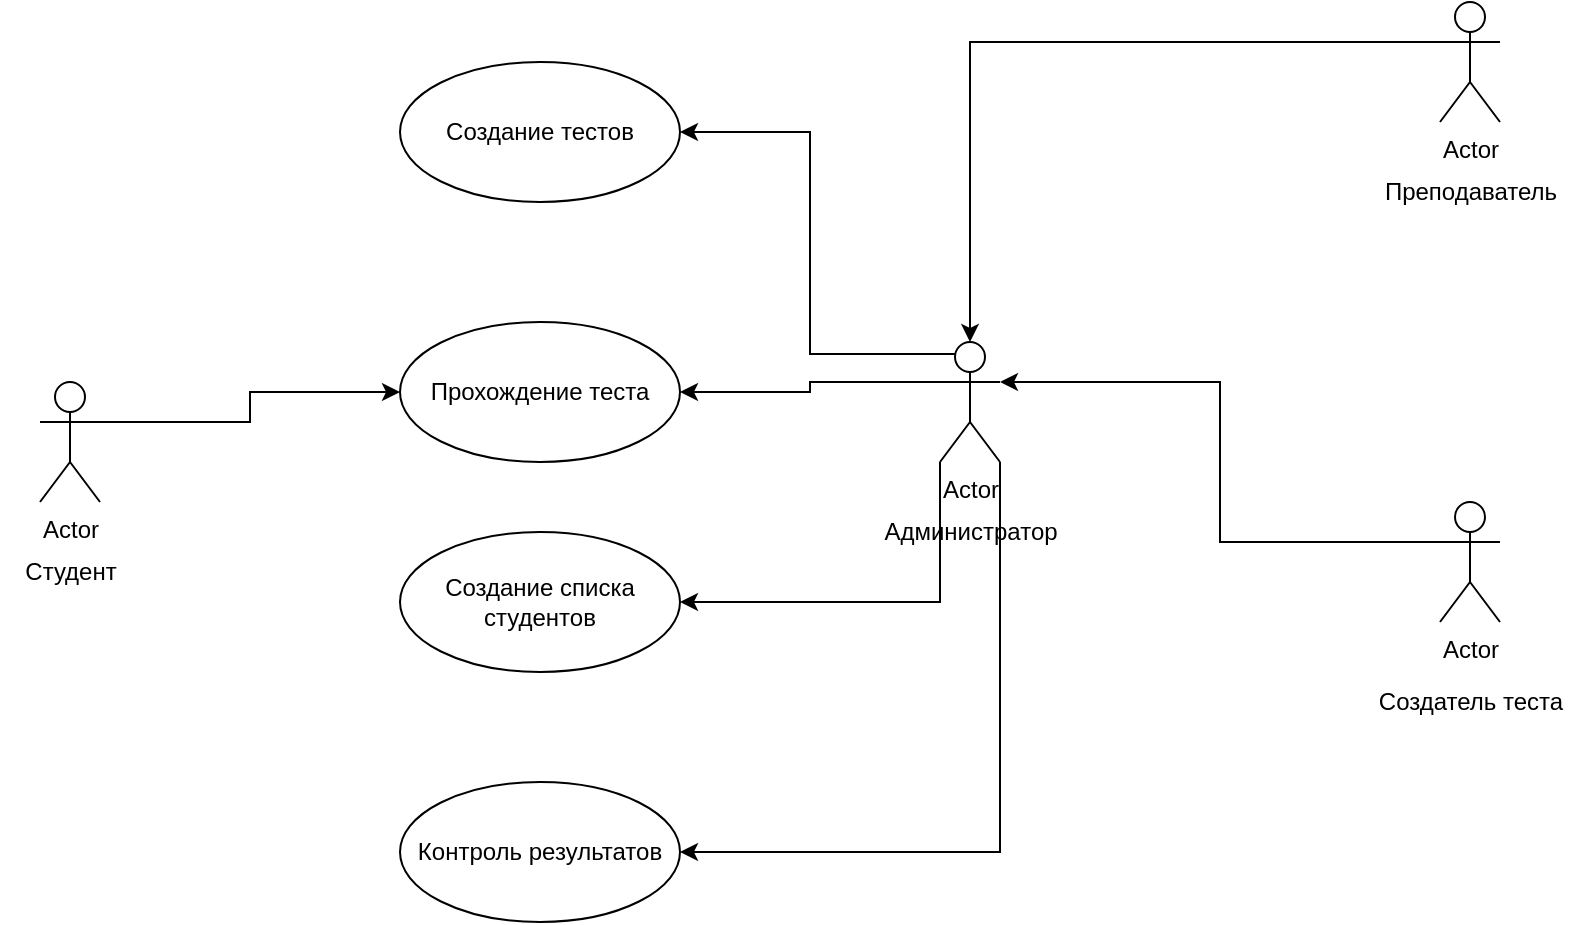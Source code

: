 <mxfile version="20.0.3" type="device"><diagram id="z6Km-ElcXy24wEBmsRH6" name="Page-1"><mxGraphModel dx="1422" dy="794" grid="1" gridSize="10" guides="1" tooltips="1" connect="1" arrows="1" fold="1" page="1" pageScale="1" pageWidth="1600" pageHeight="1200" math="0" shadow="0"><root><mxCell id="0"/><mxCell id="1" parent="0"/><mxCell id="UMOHVpSCNfdBSq_IzJeQ-22" style="edgeStyle=orthogonalEdgeStyle;rounded=0;orthogonalLoop=1;jettySize=auto;html=1;exitX=0;exitY=0.333;exitDx=0;exitDy=0;exitPerimeter=0;" parent="1" source="UMOHVpSCNfdBSq_IzJeQ-5" target="UMOHVpSCNfdBSq_IzJeQ-15" edge="1"><mxGeometry relative="1" as="geometry"/></mxCell><mxCell id="UMOHVpSCNfdBSq_IzJeQ-23" style="edgeStyle=orthogonalEdgeStyle;rounded=0;orthogonalLoop=1;jettySize=auto;html=1;exitX=0.25;exitY=0.1;exitDx=0;exitDy=0;exitPerimeter=0;entryX=1;entryY=0.5;entryDx=0;entryDy=0;" parent="1" source="UMOHVpSCNfdBSq_IzJeQ-5" target="UMOHVpSCNfdBSq_IzJeQ-14" edge="1"><mxGeometry relative="1" as="geometry"/></mxCell><mxCell id="UMOHVpSCNfdBSq_IzJeQ-24" style="edgeStyle=orthogonalEdgeStyle;rounded=0;orthogonalLoop=1;jettySize=auto;html=1;exitX=0;exitY=1;exitDx=0;exitDy=0;exitPerimeter=0;entryX=1;entryY=0.5;entryDx=0;entryDy=0;" parent="1" source="UMOHVpSCNfdBSq_IzJeQ-5" target="UMOHVpSCNfdBSq_IzJeQ-16" edge="1"><mxGeometry relative="1" as="geometry"/></mxCell><mxCell id="UMOHVpSCNfdBSq_IzJeQ-25" style="edgeStyle=orthogonalEdgeStyle;rounded=0;orthogonalLoop=1;jettySize=auto;html=1;exitX=1;exitY=1;exitDx=0;exitDy=0;exitPerimeter=0;entryX=1;entryY=0.5;entryDx=0;entryDy=0;" parent="1" source="UMOHVpSCNfdBSq_IzJeQ-5" target="UMOHVpSCNfdBSq_IzJeQ-17" edge="1"><mxGeometry relative="1" as="geometry"/></mxCell><object label="Actor" id="UMOHVpSCNfdBSq_IzJeQ-5"><mxCell style="shape=umlActor;verticalLabelPosition=bottom;verticalAlign=top;html=1;" parent="1" vertex="1"><mxGeometry x="630" y="270" width="30" height="60" as="geometry"/></mxCell></object><mxCell id="UMOHVpSCNfdBSq_IzJeQ-6" value="Администратор" style="text;html=1;resizable=0;autosize=1;align=center;verticalAlign=middle;points=[];fillColor=none;strokeColor=none;rounded=0;" parent="1" vertex="1"><mxGeometry x="590" y="350" width="110" height="30" as="geometry"/></mxCell><mxCell id="UMOHVpSCNfdBSq_IzJeQ-27" style="edgeStyle=orthogonalEdgeStyle;rounded=0;orthogonalLoop=1;jettySize=auto;html=1;exitX=0;exitY=0.333;exitDx=0;exitDy=0;exitPerimeter=0;entryX=0.5;entryY=0;entryDx=0;entryDy=0;entryPerimeter=0;" parent="1" source="UMOHVpSCNfdBSq_IzJeQ-7" target="UMOHVpSCNfdBSq_IzJeQ-5" edge="1"><mxGeometry relative="1" as="geometry"/></mxCell><mxCell id="UMOHVpSCNfdBSq_IzJeQ-7" value="Actor" style="shape=umlActor;verticalLabelPosition=bottom;verticalAlign=top;html=1;" parent="1" vertex="1"><mxGeometry x="880" y="100" width="30" height="60" as="geometry"/></mxCell><mxCell id="UMOHVpSCNfdBSq_IzJeQ-26" style="edgeStyle=orthogonalEdgeStyle;rounded=0;orthogonalLoop=1;jettySize=auto;html=1;exitX=0;exitY=0.333;exitDx=0;exitDy=0;exitPerimeter=0;entryX=1;entryY=0.333;entryDx=0;entryDy=0;entryPerimeter=0;" parent="1" source="UMOHVpSCNfdBSq_IzJeQ-8" target="UMOHVpSCNfdBSq_IzJeQ-5" edge="1"><mxGeometry relative="1" as="geometry"/></mxCell><mxCell id="UMOHVpSCNfdBSq_IzJeQ-8" value="Actor" style="shape=umlActor;verticalLabelPosition=bottom;verticalAlign=top;html=1;" parent="1" vertex="1"><mxGeometry x="880" y="350" width="30" height="60" as="geometry"/></mxCell><mxCell id="UMOHVpSCNfdBSq_IzJeQ-11" value="Создатель теста" style="text;html=1;resizable=0;autosize=1;align=center;verticalAlign=middle;points=[];fillColor=none;strokeColor=none;rounded=0;" parent="1" vertex="1"><mxGeometry x="835" y="435" width="120" height="30" as="geometry"/></mxCell><mxCell id="UMOHVpSCNfdBSq_IzJeQ-13" value="Преподаватель" style="text;html=1;resizable=0;autosize=1;align=center;verticalAlign=middle;points=[];fillColor=none;strokeColor=none;rounded=0;" parent="1" vertex="1"><mxGeometry x="840" y="180" width="110" height="30" as="geometry"/></mxCell><mxCell id="UMOHVpSCNfdBSq_IzJeQ-14" value="Создание тестов" style="ellipse;whiteSpace=wrap;html=1;" parent="1" vertex="1"><mxGeometry x="360" y="130" width="140" height="70" as="geometry"/></mxCell><mxCell id="UMOHVpSCNfdBSq_IzJeQ-15" value="Прохождение теста" style="ellipse;whiteSpace=wrap;html=1;" parent="1" vertex="1"><mxGeometry x="360" y="260" width="140" height="70" as="geometry"/></mxCell><mxCell id="UMOHVpSCNfdBSq_IzJeQ-16" value="Создание списка студентов" style="ellipse;whiteSpace=wrap;html=1;" parent="1" vertex="1"><mxGeometry x="360" y="365" width="140" height="70" as="geometry"/></mxCell><mxCell id="UMOHVpSCNfdBSq_IzJeQ-17" value="Контроль результатов" style="ellipse;whiteSpace=wrap;html=1;" parent="1" vertex="1"><mxGeometry x="360" y="490" width="140" height="70" as="geometry"/></mxCell><mxCell id="UMOHVpSCNfdBSq_IzJeQ-21" style="edgeStyle=orthogonalEdgeStyle;rounded=0;orthogonalLoop=1;jettySize=auto;html=1;exitX=1;exitY=0.333;exitDx=0;exitDy=0;exitPerimeter=0;entryX=0;entryY=0.5;entryDx=0;entryDy=0;" parent="1" source="UMOHVpSCNfdBSq_IzJeQ-18" target="UMOHVpSCNfdBSq_IzJeQ-15" edge="1"><mxGeometry relative="1" as="geometry"/></mxCell><mxCell id="UMOHVpSCNfdBSq_IzJeQ-18" value="Actor" style="shape=umlActor;verticalLabelPosition=bottom;verticalAlign=top;html=1;" parent="1" vertex="1"><mxGeometry x="180" y="290" width="30" height="60" as="geometry"/></mxCell><mxCell id="UMOHVpSCNfdBSq_IzJeQ-19" value="Студент" style="text;html=1;resizable=0;autosize=1;align=center;verticalAlign=middle;points=[];fillColor=none;strokeColor=none;rounded=0;" parent="1" vertex="1"><mxGeometry x="160" y="370" width="70" height="30" as="geometry"/></mxCell></root></mxGraphModel></diagram></mxfile>